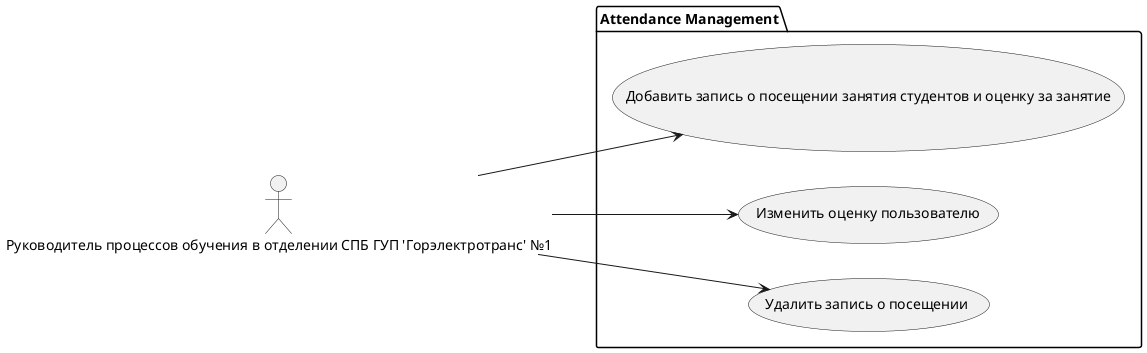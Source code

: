@startuml
left to right direction
actor "Руководитель процессов обучения в отделении СПБ ГУП 'Горэлектротранс' №1" as User

package "Attendance Management" {
    usecase "Добавить запись о посещении занятия студентов и оценку за занятие" as UC5
    usecase "Изменить оценку пользователю" as UC6
    usecase "Удалить запись о посещении" as UC7

    User --> UC5
    User --> UC6
    User --> UC7
}

@enduml